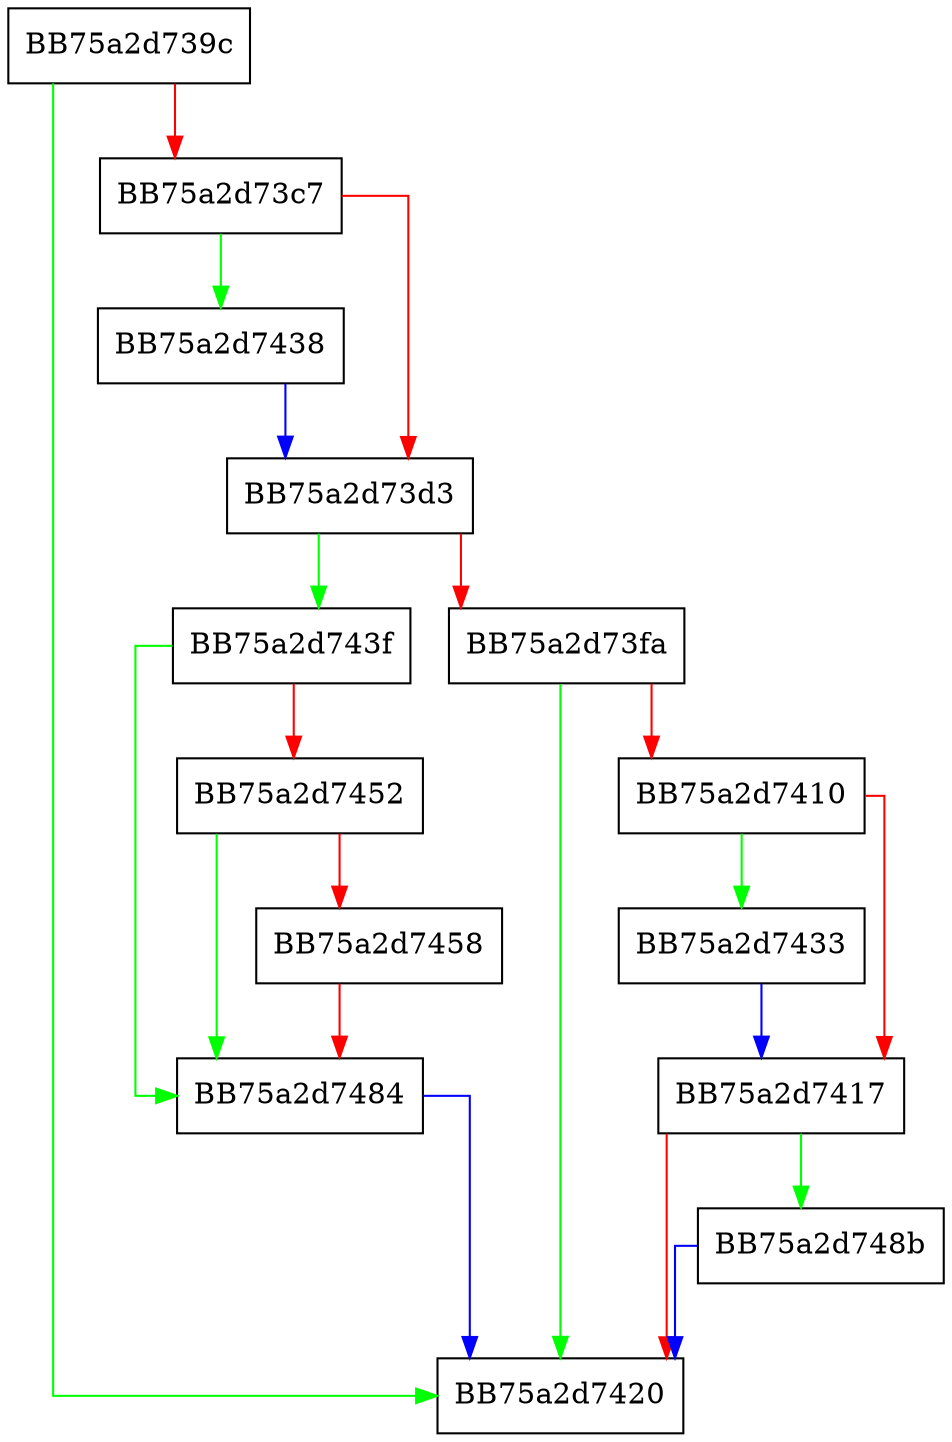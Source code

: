 digraph GetName {
  node [shape="box"];
  graph [splines=ortho];
  BB75a2d739c -> BB75a2d7420 [color="green"];
  BB75a2d739c -> BB75a2d73c7 [color="red"];
  BB75a2d73c7 -> BB75a2d7438 [color="green"];
  BB75a2d73c7 -> BB75a2d73d3 [color="red"];
  BB75a2d73d3 -> BB75a2d743f [color="green"];
  BB75a2d73d3 -> BB75a2d73fa [color="red"];
  BB75a2d73fa -> BB75a2d7420 [color="green"];
  BB75a2d73fa -> BB75a2d7410 [color="red"];
  BB75a2d7410 -> BB75a2d7433 [color="green"];
  BB75a2d7410 -> BB75a2d7417 [color="red"];
  BB75a2d7417 -> BB75a2d748b [color="green"];
  BB75a2d7417 -> BB75a2d7420 [color="red"];
  BB75a2d7433 -> BB75a2d7417 [color="blue"];
  BB75a2d7438 -> BB75a2d73d3 [color="blue"];
  BB75a2d743f -> BB75a2d7484 [color="green"];
  BB75a2d743f -> BB75a2d7452 [color="red"];
  BB75a2d7452 -> BB75a2d7484 [color="green"];
  BB75a2d7452 -> BB75a2d7458 [color="red"];
  BB75a2d7458 -> BB75a2d7484 [color="red"];
  BB75a2d7484 -> BB75a2d7420 [color="blue"];
  BB75a2d748b -> BB75a2d7420 [color="blue"];
}